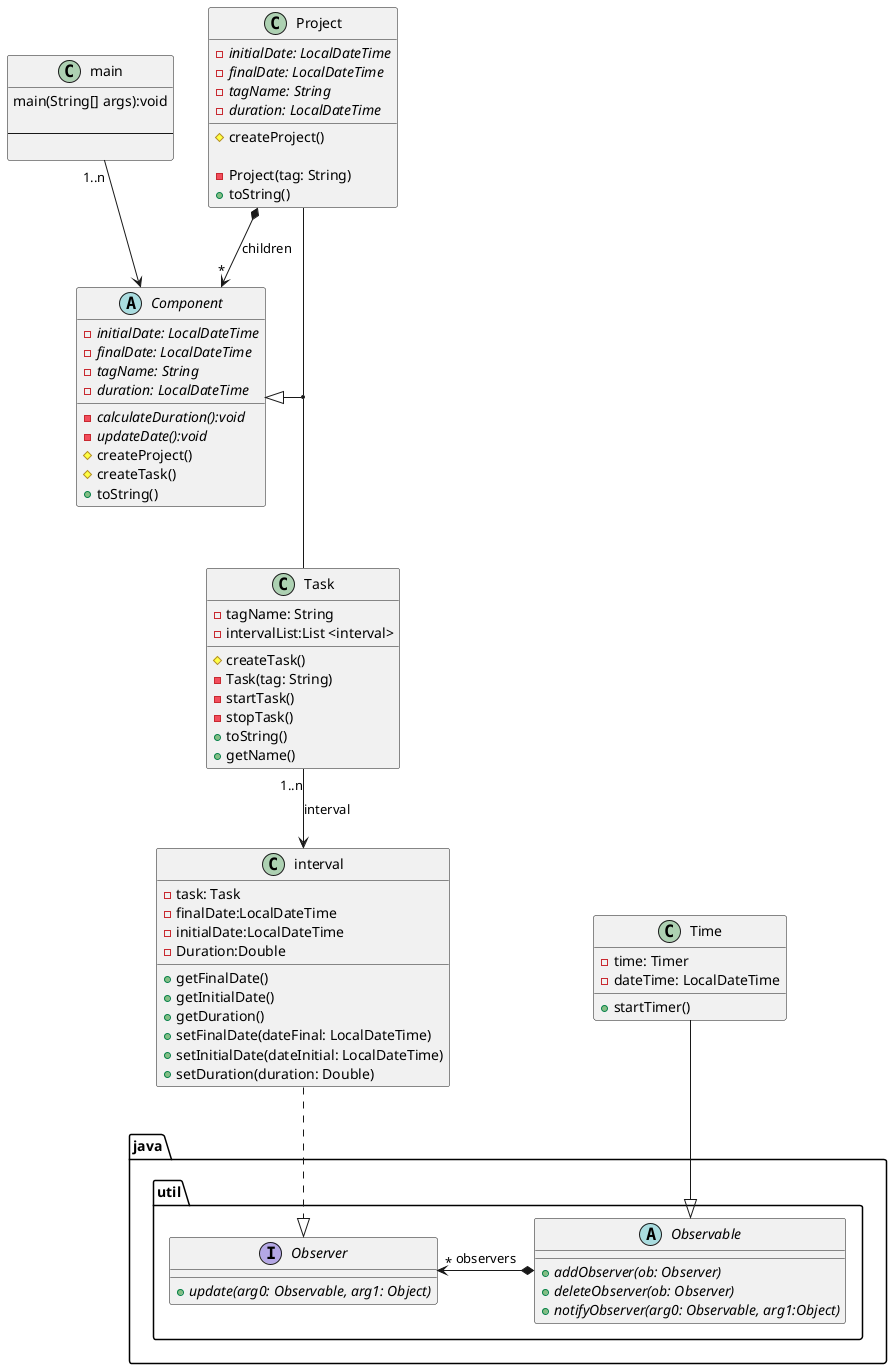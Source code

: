 @startuml
'https://plantuml.com/class-diagram



class main{
  main(String[] args):void

  --

}
abstract Component{
    {abstract}-initialDate: LocalDateTime
    {abstract}-finalDate: LocalDateTime
    {abstract}- tagName: String
    {abstract}- duration: LocalDateTime
    {abstract}-calculateDuration():void
    {abstract}-updateDate():void


     #createProject()
     #createTask()
     +toString()

}
class Project{
    {abstract}-initialDate: LocalDateTime
    {abstract}-finalDate: LocalDateTime
    {abstract}- tagName: String
    {abstract}- duration: LocalDateTime
    #createProject()

    -Project(tag: String)
    +toString()

}

class Task {
    -tagName: String
    -intervalList:List <interval>
    #createTask()
    -Task(tag: String)
    -startTask()
    -stopTask()
    +toString()
    +getName()

}
class interval{
    -task: Task
    -finalDate:LocalDateTime
    -initialDate:LocalDateTime
    -Duration:Double
    +getFinalDate()
    +getInitialDate()
    +getDuration()
    +setFinalDate(dateFinal: LocalDateTime)
    +setInitialDate(dateInitial: LocalDateTime)
    +setDuration(duration: Double)

}

package java.util{

    interface Observer {

        +{abstract}update(arg0: Observable, arg1: Object)

    }

    Abstract Observable
    {
       +{abstract}addObserver(ob: Observer)
       +{abstract}deleteObserver(ob: Observer)
       +{abstract}notifyObserver(arg0: Observable, arg1:Object)
    }



}

class Time {
    -time: Timer
    -dateTime: LocalDateTime
    +startTimer()
}

main"1..n"--> Component
Project *--> "*"Component:children

Component <|--down(Project,Task)

Time--|> Observable
interval ..|> Observer
Observable*--left>"*"Observer:observers
Task "1..n"--> interval:interval


@enduml